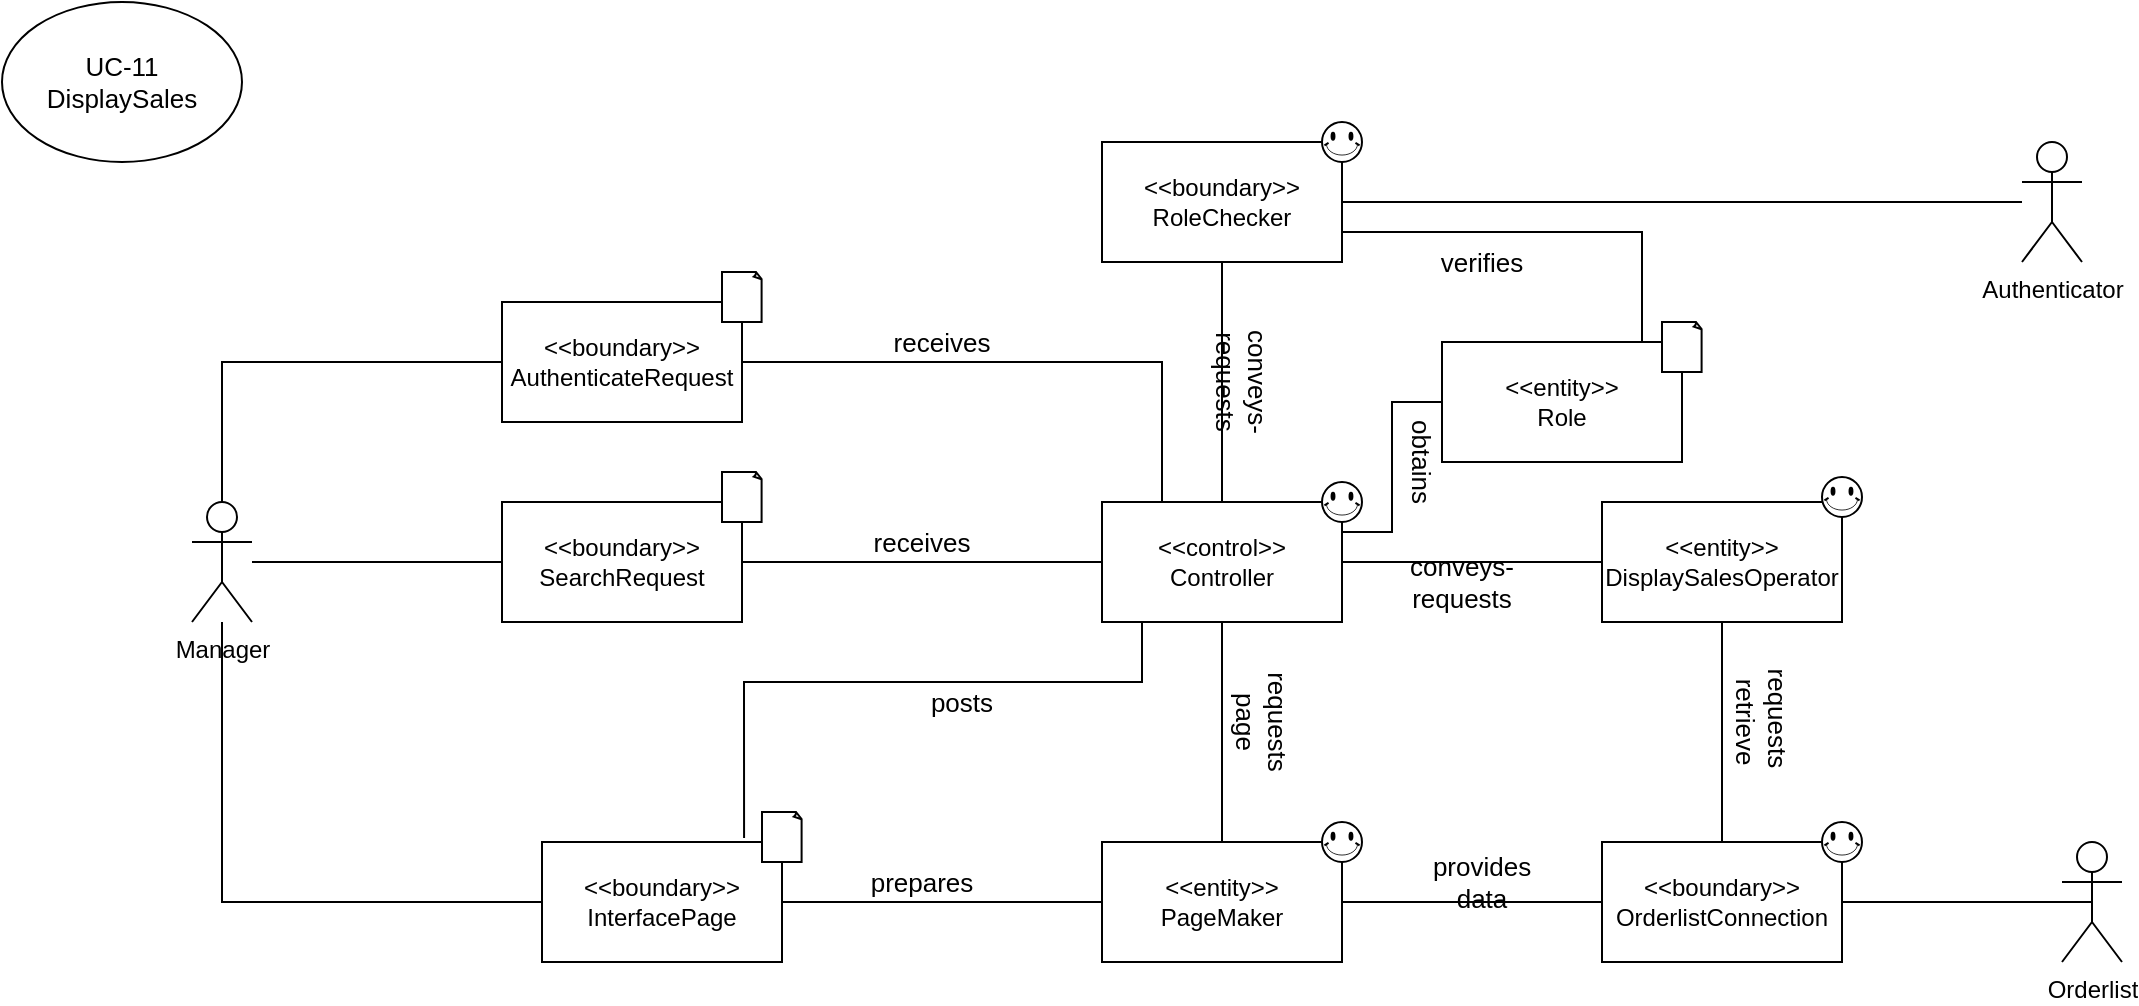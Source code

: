 <mxfile version="14.5.10" type="device"><diagram id="Y0a5yFrE13gmSuH_fW94" name="Page-1"><mxGraphModel dx="1607" dy="1112" grid="1" gridSize="10" guides="1" tooltips="1" connect="1" arrows="1" fold="1" page="1" pageScale="1" pageWidth="827" pageHeight="1169" math="0" shadow="0"><root><mxCell id="0"/><mxCell id="1" parent="0"/><mxCell id="iiYED96CAdbzTAdOjsHc-63" style="edgeStyle=orthogonalEdgeStyle;rounded=0;orthogonalLoop=1;jettySize=auto;html=1;entryX=0.5;entryY=0.5;entryDx=0;entryDy=0;entryPerimeter=0;endArrow=none;endFill=0;" parent="1" source="iiYED96CAdbzTAdOjsHc-64" target="iiYED96CAdbzTAdOjsHc-90" edge="1"><mxGeometry relative="1" as="geometry"/></mxCell><mxCell id="iiYED96CAdbzTAdOjsHc-111" style="edgeStyle=orthogonalEdgeStyle;rounded=0;orthogonalLoop=1;jettySize=auto;html=1;entryX=1;entryY=0.5;entryDx=0;entryDy=0;endArrow=none;endFill=0;" parent="1" source="iiYED96CAdbzTAdOjsHc-64" target="iiYED96CAdbzTAdOjsHc-84" edge="1"><mxGeometry relative="1" as="geometry"><Array as="points"><mxPoint x="300" y="530"/></Array></mxGeometry></mxCell><mxCell id="iiYED96CAdbzTAdOjsHc-64" value="&amp;lt;&amp;lt;boundary&amp;gt;&amp;gt;&lt;br&gt;OrderlistConnection" style="rounded=0;whiteSpace=wrap;html=1;" parent="1" vertex="1"><mxGeometry x="250" y="500" width="120" height="60" as="geometry"/></mxCell><mxCell id="iiYED96CAdbzTAdOjsHc-65" style="edgeStyle=orthogonalEdgeStyle;rounded=0;orthogonalLoop=1;jettySize=auto;html=1;endArrow=none;endFill=0;" parent="1" source="iiYED96CAdbzTAdOjsHc-66" target="iiYED96CAdbzTAdOjsHc-75" edge="1"><mxGeometry relative="1" as="geometry"/></mxCell><mxCell id="iiYED96CAdbzTAdOjsHc-66" value="Manager" style="shape=umlActor;verticalLabelPosition=bottom;verticalAlign=top;html=1;outlineConnect=0;" parent="1" vertex="1"><mxGeometry x="-455" y="330" width="30" height="60" as="geometry"/></mxCell><mxCell id="iiYED96CAdbzTAdOjsHc-69" style="edgeStyle=orthogonalEdgeStyle;rounded=0;orthogonalLoop=1;jettySize=auto;html=1;entryX=0.5;entryY=0;entryDx=0;entryDy=0;endArrow=none;endFill=0;" parent="1" source="iiYED96CAdbzTAdOjsHc-70" target="iiYED96CAdbzTAdOjsHc-81" edge="1"><mxGeometry relative="1" as="geometry"/></mxCell><mxCell id="iiYED96CAdbzTAdOjsHc-70" value="&amp;lt;&amp;lt;boundary&amp;gt;&amp;gt;&lt;br&gt;RoleChecker" style="rounded=0;whiteSpace=wrap;html=1;" parent="1" vertex="1"><mxGeometry y="150" width="120" height="60" as="geometry"/></mxCell><mxCell id="iiYED96CAdbzTAdOjsHc-71" style="edgeStyle=orthogonalEdgeStyle;rounded=0;orthogonalLoop=1;jettySize=auto;html=1;entryX=0.5;entryY=0;entryDx=0;entryDy=0;entryPerimeter=0;endArrow=none;endFill=0;" parent="1" source="iiYED96CAdbzTAdOjsHc-73" target="iiYED96CAdbzTAdOjsHc-66" edge="1"><mxGeometry relative="1" as="geometry"/></mxCell><mxCell id="iiYED96CAdbzTAdOjsHc-72" style="edgeStyle=orthogonalEdgeStyle;rounded=0;orthogonalLoop=1;jettySize=auto;html=1;entryX=0.25;entryY=0;entryDx=0;entryDy=0;endArrow=none;endFill=0;" parent="1" source="iiYED96CAdbzTAdOjsHc-73" target="iiYED96CAdbzTAdOjsHc-81" edge="1"><mxGeometry relative="1" as="geometry"/></mxCell><mxCell id="iiYED96CAdbzTAdOjsHc-73" value="&amp;lt;&amp;lt;boundary&amp;gt;&amp;gt;&lt;br&gt;AuthenticateRequest" style="rounded=0;whiteSpace=wrap;html=1;" parent="1" vertex="1"><mxGeometry x="-300" y="230" width="120" height="60" as="geometry"/></mxCell><mxCell id="iiYED96CAdbzTAdOjsHc-74" style="edgeStyle=orthogonalEdgeStyle;rounded=0;orthogonalLoop=1;jettySize=auto;html=1;fontSize=13;endArrow=none;endFill=0;" parent="1" source="iiYED96CAdbzTAdOjsHc-75" target="iiYED96CAdbzTAdOjsHc-81" edge="1"><mxGeometry relative="1" as="geometry"/></mxCell><mxCell id="iiYED96CAdbzTAdOjsHc-75" value="&amp;lt;&amp;lt;boundary&amp;gt;&amp;gt;&lt;br&gt;SearchRequest" style="rounded=0;whiteSpace=wrap;html=1;" parent="1" vertex="1"><mxGeometry x="-300" y="330" width="120" height="60" as="geometry"/></mxCell><mxCell id="iiYED96CAdbzTAdOjsHc-76" style="edgeStyle=orthogonalEdgeStyle;rounded=0;orthogonalLoop=1;jettySize=auto;html=1;endArrow=none;endFill=0;" parent="1" source="iiYED96CAdbzTAdOjsHc-77" target="iiYED96CAdbzTAdOjsHc-66" edge="1"><mxGeometry relative="1" as="geometry"/></mxCell><mxCell id="iiYED96CAdbzTAdOjsHc-77" value="&amp;lt;&amp;lt;boundary&amp;gt;&amp;gt;&lt;br&gt;InterfacePage" style="rounded=0;whiteSpace=wrap;html=1;" parent="1" vertex="1"><mxGeometry x="-280" y="500" width="120" height="60" as="geometry"/></mxCell><mxCell id="iiYED96CAdbzTAdOjsHc-79" style="edgeStyle=orthogonalEdgeStyle;rounded=0;orthogonalLoop=1;jettySize=auto;html=1;entryX=0.842;entryY=-0.033;entryDx=0;entryDy=0;entryPerimeter=0;endArrow=none;endFill=0;" parent="1" source="iiYED96CAdbzTAdOjsHc-81" target="iiYED96CAdbzTAdOjsHc-77" edge="1"><mxGeometry relative="1" as="geometry"><Array as="points"><mxPoint x="20" y="420"/><mxPoint x="-179" y="420"/></Array></mxGeometry></mxCell><mxCell id="iiYED96CAdbzTAdOjsHc-80" style="edgeStyle=orthogonalEdgeStyle;rounded=0;orthogonalLoop=1;jettySize=auto;html=1;entryX=0.5;entryY=0;entryDx=0;entryDy=0;fontSize=13;endArrow=none;endFill=0;" parent="1" source="iiYED96CAdbzTAdOjsHc-81" target="iiYED96CAdbzTAdOjsHc-84" edge="1"><mxGeometry relative="1" as="geometry"/></mxCell><mxCell id="iiYED96CAdbzTAdOjsHc-81" value="&amp;lt;&amp;lt;control&amp;gt;&amp;gt;&lt;br&gt;Controller" style="rounded=0;whiteSpace=wrap;html=1;" parent="1" vertex="1"><mxGeometry y="330" width="120" height="60" as="geometry"/></mxCell><mxCell id="iiYED96CAdbzTAdOjsHc-82" style="edgeStyle=orthogonalEdgeStyle;rounded=0;orthogonalLoop=1;jettySize=auto;html=1;endArrow=none;endFill=0;" parent="1" source="iiYED96CAdbzTAdOjsHc-84" target="iiYED96CAdbzTAdOjsHc-77" edge="1"><mxGeometry relative="1" as="geometry"/></mxCell><mxCell id="iiYED96CAdbzTAdOjsHc-84" value="&amp;lt;&amp;lt;entity&amp;gt;&amp;gt;&lt;br&gt;PageMaker" style="rounded=0;whiteSpace=wrap;html=1;" parent="1" vertex="1"><mxGeometry y="500" width="120" height="60" as="geometry"/></mxCell><mxCell id="iiYED96CAdbzTAdOjsHc-85" style="edgeStyle=orthogonalEdgeStyle;rounded=0;orthogonalLoop=1;jettySize=auto;html=1;entryX=1;entryY=0.25;entryDx=0;entryDy=0;endArrow=none;endFill=0;" parent="1" source="iiYED96CAdbzTAdOjsHc-87" target="iiYED96CAdbzTAdOjsHc-81" edge="1"><mxGeometry relative="1" as="geometry"/></mxCell><mxCell id="iiYED96CAdbzTAdOjsHc-86" style="edgeStyle=orthogonalEdgeStyle;rounded=0;orthogonalLoop=1;jettySize=auto;html=1;entryX=1;entryY=0.75;entryDx=0;entryDy=0;endArrow=none;endFill=0;" parent="1" source="iiYED96CAdbzTAdOjsHc-87" target="iiYED96CAdbzTAdOjsHc-70" edge="1"><mxGeometry relative="1" as="geometry"><Array as="points"><mxPoint x="270" y="195"/></Array></mxGeometry></mxCell><mxCell id="iiYED96CAdbzTAdOjsHc-87" value="&amp;lt;&amp;lt;entity&amp;gt;&amp;gt;&lt;br&gt;Role" style="rounded=0;whiteSpace=wrap;html=1;" parent="1" vertex="1"><mxGeometry x="170" y="250" width="120" height="60" as="geometry"/></mxCell><mxCell id="iiYED96CAdbzTAdOjsHc-88" style="edgeStyle=orthogonalEdgeStyle;rounded=0;orthogonalLoop=1;jettySize=auto;html=1;entryX=1;entryY=0.5;entryDx=0;entryDy=0;endArrow=none;endFill=0;" parent="1" source="iiYED96CAdbzTAdOjsHc-89" target="iiYED96CAdbzTAdOjsHc-70" edge="1"><mxGeometry relative="1" as="geometry"/></mxCell><mxCell id="iiYED96CAdbzTAdOjsHc-89" value="Authenticator" style="shape=umlActor;verticalLabelPosition=bottom;verticalAlign=top;html=1;outlineConnect=0;" parent="1" vertex="1"><mxGeometry x="460" y="150" width="30" height="60" as="geometry"/></mxCell><mxCell id="iiYED96CAdbzTAdOjsHc-90" value="Orderlist" style="shape=umlActor;verticalLabelPosition=bottom;verticalAlign=top;html=1;outlineConnect=0;" parent="1" vertex="1"><mxGeometry x="480" y="500" width="30" height="60" as="geometry"/></mxCell><mxCell id="iiYED96CAdbzTAdOjsHc-91" value="receives" style="text;html=1;strokeColor=none;fillColor=none;align=center;verticalAlign=middle;whiteSpace=wrap;rounded=0;fontSize=13;" parent="1" vertex="1"><mxGeometry x="-100" y="240" width="40" height="20" as="geometry"/></mxCell><mxCell id="iiYED96CAdbzTAdOjsHc-92" value="receives" style="text;html=1;strokeColor=none;fillColor=none;align=center;verticalAlign=middle;whiteSpace=wrap;rounded=0;fontSize=13;" parent="1" vertex="1"><mxGeometry x="-110" y="340" width="40" height="20" as="geometry"/></mxCell><mxCell id="iiYED96CAdbzTAdOjsHc-93" value="posts" style="text;html=1;strokeColor=none;fillColor=none;align=center;verticalAlign=middle;whiteSpace=wrap;rounded=0;fontSize=13;" parent="1" vertex="1"><mxGeometry x="-90" y="420" width="40" height="20" as="geometry"/></mxCell><mxCell id="iiYED96CAdbzTAdOjsHc-94" value="prepares" style="text;html=1;strokeColor=none;fillColor=none;align=center;verticalAlign=middle;whiteSpace=wrap;rounded=0;fontSize=13;" parent="1" vertex="1"><mxGeometry x="-110" y="510" width="40" height="20" as="geometry"/></mxCell><mxCell id="iiYED96CAdbzTAdOjsHc-96" value="conveys-requests" style="text;html=1;strokeColor=none;fillColor=none;align=center;verticalAlign=middle;whiteSpace=wrap;rounded=0;fontSize=13;rotation=90;" parent="1" vertex="1"><mxGeometry x="50" y="260" width="40" height="20" as="geometry"/></mxCell><mxCell id="iiYED96CAdbzTAdOjsHc-97" value="conveys-requests" style="text;html=1;strokeColor=none;fillColor=none;align=center;verticalAlign=middle;whiteSpace=wrap;rounded=0;fontSize=13;" parent="1" vertex="1"><mxGeometry x="160" y="360" width="40" height="20" as="geometry"/></mxCell><mxCell id="iiYED96CAdbzTAdOjsHc-98" value="obtains" style="text;html=1;strokeColor=none;fillColor=none;align=center;verticalAlign=middle;whiteSpace=wrap;rounded=0;fontSize=13;rotation=90;" parent="1" vertex="1"><mxGeometry x="140" y="300" width="40" height="20" as="geometry"/></mxCell><mxCell id="iiYED96CAdbzTAdOjsHc-99" value="verifies" style="text;html=1;strokeColor=none;fillColor=none;align=center;verticalAlign=middle;whiteSpace=wrap;rounded=0;fontSize=13;" parent="1" vertex="1"><mxGeometry x="170" y="200" width="40" height="20" as="geometry"/></mxCell><mxCell id="iiYED96CAdbzTAdOjsHc-100" value="requests page" style="text;html=1;strokeColor=none;fillColor=none;align=center;verticalAlign=middle;whiteSpace=wrap;rounded=0;fontSize=13;rotation=90;" parent="1" vertex="1"><mxGeometry x="60" y="430" width="40" height="20" as="geometry"/></mxCell><mxCell id="iiYED96CAdbzTAdOjsHc-101" value="" style="verticalLabelPosition=bottom;verticalAlign=top;html=1;shape=mxgraph.basic.smiley;fontSize=13;" parent="1" vertex="1"><mxGeometry x="110" y="490" width="20" height="20" as="geometry"/></mxCell><mxCell id="iiYED96CAdbzTAdOjsHc-102" value="" style="verticalLabelPosition=bottom;verticalAlign=top;html=1;shape=mxgraph.basic.smiley;fontSize=13;" parent="1" vertex="1"><mxGeometry x="110" y="320" width="20" height="20" as="geometry"/></mxCell><mxCell id="iiYED96CAdbzTAdOjsHc-103" value="" style="verticalLabelPosition=bottom;verticalAlign=top;html=1;shape=mxgraph.basic.smiley;fontSize=13;" parent="1" vertex="1"><mxGeometry x="110" y="140" width="20" height="20" as="geometry"/></mxCell><mxCell id="iiYED96CAdbzTAdOjsHc-104" value="" style="verticalLabelPosition=bottom;verticalAlign=top;html=1;shape=mxgraph.basic.smiley;fontSize=13;" parent="1" vertex="1"><mxGeometry x="360" y="490" width="20" height="20" as="geometry"/></mxCell><mxCell id="iiYED96CAdbzTAdOjsHc-106" value="" style="whiteSpace=wrap;html=1;shape=mxgraph.basic.document;fontSize=13;" parent="1" vertex="1"><mxGeometry x="280" y="240" width="20" height="25" as="geometry"/></mxCell><mxCell id="iiYED96CAdbzTAdOjsHc-107" value="" style="whiteSpace=wrap;html=1;shape=mxgraph.basic.document;fontSize=13;" parent="1" vertex="1"><mxGeometry x="-190" y="215" width="20" height="25" as="geometry"/></mxCell><mxCell id="iiYED96CAdbzTAdOjsHc-108" value="" style="whiteSpace=wrap;html=1;shape=mxgraph.basic.document;fontSize=13;" parent="1" vertex="1"><mxGeometry x="-190" y="315" width="20" height="25" as="geometry"/></mxCell><mxCell id="iiYED96CAdbzTAdOjsHc-109" value="" style="whiteSpace=wrap;html=1;shape=mxgraph.basic.document;fontSize=13;" parent="1" vertex="1"><mxGeometry x="-170" y="485" width="20" height="25" as="geometry"/></mxCell><mxCell id="iiYED96CAdbzTAdOjsHc-110" value="UC-11&lt;br&gt;DisplaySales" style="ellipse;whiteSpace=wrap;html=1;fontSize=13;" parent="1" vertex="1"><mxGeometry x="-550" y="80" width="120" height="80" as="geometry"/></mxCell><mxCell id="iiYED96CAdbzTAdOjsHc-112" value="provides data" style="text;html=1;strokeColor=none;fillColor=none;align=center;verticalAlign=middle;whiteSpace=wrap;rounded=0;fontSize=13;" parent="1" vertex="1"><mxGeometry x="170" y="510" width="40" height="20" as="geometry"/></mxCell><mxCell id="rPYJNNTGNiS0Z_CuDbKH-2" style="edgeStyle=orthogonalEdgeStyle;rounded=0;orthogonalLoop=1;jettySize=auto;html=1;entryX=0.5;entryY=0;entryDx=0;entryDy=0;endArrow=none;endFill=0;" edge="1" parent="1" source="rPYJNNTGNiS0Z_CuDbKH-1" target="iiYED96CAdbzTAdOjsHc-64"><mxGeometry relative="1" as="geometry"/></mxCell><mxCell id="rPYJNNTGNiS0Z_CuDbKH-3" style="edgeStyle=orthogonalEdgeStyle;rounded=0;orthogonalLoop=1;jettySize=auto;html=1;endArrow=none;endFill=0;entryX=1;entryY=0.5;entryDx=0;entryDy=0;" edge="1" parent="1" source="rPYJNNTGNiS0Z_CuDbKH-1" target="iiYED96CAdbzTAdOjsHc-81"><mxGeometry relative="1" as="geometry"><mxPoint x="130" y="360" as="targetPoint"/></mxGeometry></mxCell><mxCell id="rPYJNNTGNiS0Z_CuDbKH-1" value="&amp;lt;&amp;lt;entity&amp;gt;&amp;gt;&lt;br&gt;DisplaySalesOperator" style="rounded=0;whiteSpace=wrap;html=1;" vertex="1" parent="1"><mxGeometry x="250" y="330" width="120" height="60" as="geometry"/></mxCell><mxCell id="rPYJNNTGNiS0Z_CuDbKH-4" value="requests&amp;nbsp;&lt;br&gt;retrieve" style="text;html=1;strokeColor=none;fillColor=none;align=center;verticalAlign=middle;whiteSpace=wrap;rounded=0;fontSize=13;rotation=90;" vertex="1" parent="1"><mxGeometry x="310" y="430" width="40" height="20" as="geometry"/></mxCell><mxCell id="rPYJNNTGNiS0Z_CuDbKH-5" value="" style="verticalLabelPosition=bottom;verticalAlign=top;html=1;shape=mxgraph.basic.smiley;fontSize=13;" vertex="1" parent="1"><mxGeometry x="360" y="317.5" width="20" height="20" as="geometry"/></mxCell></root></mxGraphModel></diagram></mxfile>
